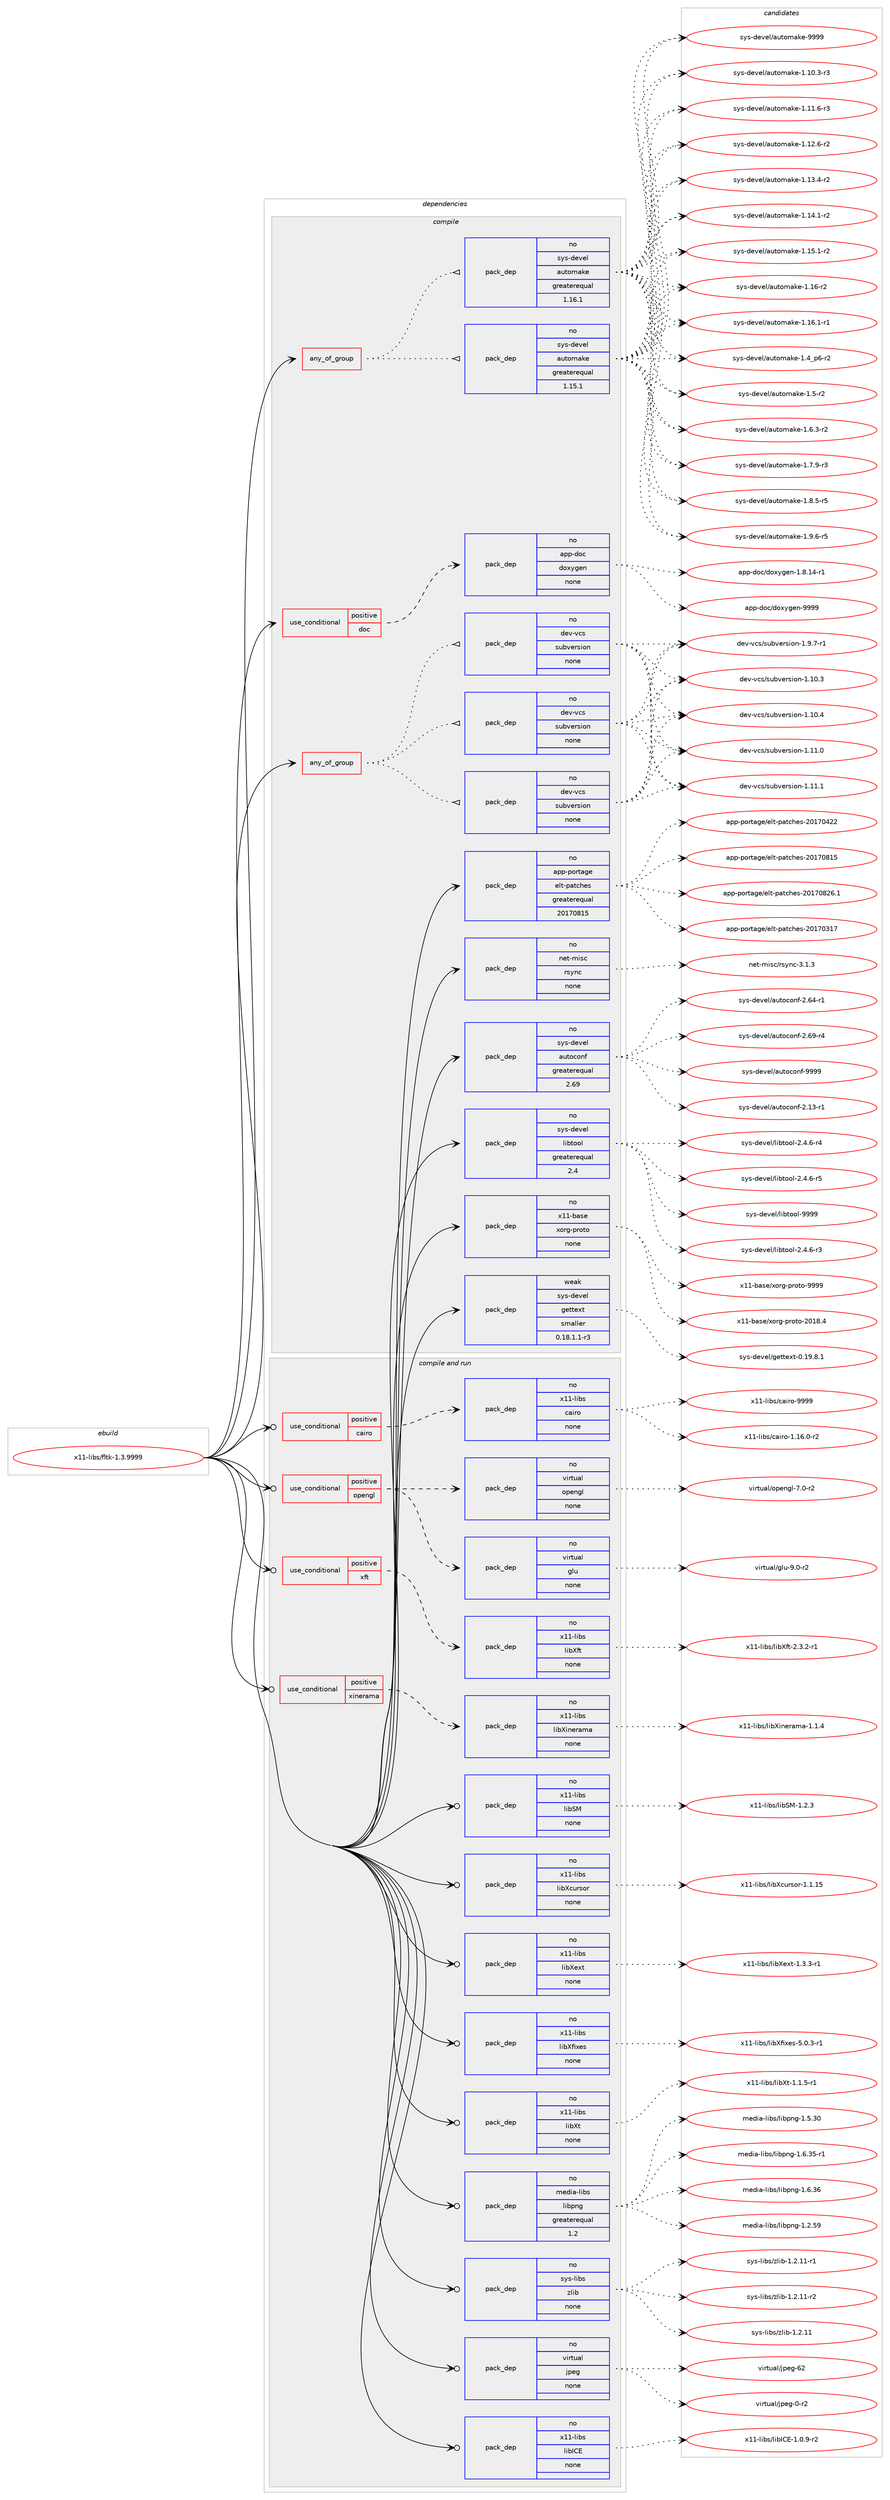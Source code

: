 digraph prolog {

# *************
# Graph options
# *************

newrank=true;
concentrate=true;
compound=true;
graph [rankdir=LR,fontname=Helvetica,fontsize=10,ranksep=1.5];#, ranksep=2.5, nodesep=0.2];
edge  [arrowhead=vee];
node  [fontname=Helvetica,fontsize=10];

# **********
# The ebuild
# **********

subgraph cluster_leftcol {
color=gray;
rank=same;
label=<<i>ebuild</i>>;
id [label="x11-libs/fltk-1.3.9999", color=red, width=4, href="../x11-libs/fltk-1.3.9999.svg"];
}

# ****************
# The dependencies
# ****************

subgraph cluster_midcol {
color=gray;
label=<<i>dependencies</i>>;
subgraph cluster_compile {
fillcolor="#eeeeee";
style=filled;
label=<<i>compile</i>>;
subgraph any28498 {
dependency1758261 [label=<<TABLE BORDER="0" CELLBORDER="1" CELLSPACING="0" CELLPADDING="4"><TR><TD CELLPADDING="10">any_of_group</TD></TR></TABLE>>, shape=none, color=red];subgraph pack1262903 {
dependency1758262 [label=<<TABLE BORDER="0" CELLBORDER="1" CELLSPACING="0" CELLPADDING="4" WIDTH="220"><TR><TD ROWSPAN="6" CELLPADDING="30">pack_dep</TD></TR><TR><TD WIDTH="110">no</TD></TR><TR><TD>dev-vcs</TD></TR><TR><TD>subversion</TD></TR><TR><TD>none</TD></TR><TR><TD></TD></TR></TABLE>>, shape=none, color=blue];
}
dependency1758261:e -> dependency1758262:w [weight=20,style="dotted",arrowhead="oinv"];
subgraph pack1262904 {
dependency1758263 [label=<<TABLE BORDER="0" CELLBORDER="1" CELLSPACING="0" CELLPADDING="4" WIDTH="220"><TR><TD ROWSPAN="6" CELLPADDING="30">pack_dep</TD></TR><TR><TD WIDTH="110">no</TD></TR><TR><TD>dev-vcs</TD></TR><TR><TD>subversion</TD></TR><TR><TD>none</TD></TR><TR><TD></TD></TR></TABLE>>, shape=none, color=blue];
}
dependency1758261:e -> dependency1758263:w [weight=20,style="dotted",arrowhead="oinv"];
subgraph pack1262905 {
dependency1758264 [label=<<TABLE BORDER="0" CELLBORDER="1" CELLSPACING="0" CELLPADDING="4" WIDTH="220"><TR><TD ROWSPAN="6" CELLPADDING="30">pack_dep</TD></TR><TR><TD WIDTH="110">no</TD></TR><TR><TD>dev-vcs</TD></TR><TR><TD>subversion</TD></TR><TR><TD>none</TD></TR><TR><TD></TD></TR></TABLE>>, shape=none, color=blue];
}
dependency1758261:e -> dependency1758264:w [weight=20,style="dotted",arrowhead="oinv"];
}
id:e -> dependency1758261:w [weight=20,style="solid",arrowhead="vee"];
subgraph any28499 {
dependency1758265 [label=<<TABLE BORDER="0" CELLBORDER="1" CELLSPACING="0" CELLPADDING="4"><TR><TD CELLPADDING="10">any_of_group</TD></TR></TABLE>>, shape=none, color=red];subgraph pack1262906 {
dependency1758266 [label=<<TABLE BORDER="0" CELLBORDER="1" CELLSPACING="0" CELLPADDING="4" WIDTH="220"><TR><TD ROWSPAN="6" CELLPADDING="30">pack_dep</TD></TR><TR><TD WIDTH="110">no</TD></TR><TR><TD>sys-devel</TD></TR><TR><TD>automake</TD></TR><TR><TD>greaterequal</TD></TR><TR><TD>1.16.1</TD></TR></TABLE>>, shape=none, color=blue];
}
dependency1758265:e -> dependency1758266:w [weight=20,style="dotted",arrowhead="oinv"];
subgraph pack1262907 {
dependency1758267 [label=<<TABLE BORDER="0" CELLBORDER="1" CELLSPACING="0" CELLPADDING="4" WIDTH="220"><TR><TD ROWSPAN="6" CELLPADDING="30">pack_dep</TD></TR><TR><TD WIDTH="110">no</TD></TR><TR><TD>sys-devel</TD></TR><TR><TD>automake</TD></TR><TR><TD>greaterequal</TD></TR><TR><TD>1.15.1</TD></TR></TABLE>>, shape=none, color=blue];
}
dependency1758265:e -> dependency1758267:w [weight=20,style="dotted",arrowhead="oinv"];
}
id:e -> dependency1758265:w [weight=20,style="solid",arrowhead="vee"];
subgraph cond465857 {
dependency1758268 [label=<<TABLE BORDER="0" CELLBORDER="1" CELLSPACING="0" CELLPADDING="4"><TR><TD ROWSPAN="3" CELLPADDING="10">use_conditional</TD></TR><TR><TD>positive</TD></TR><TR><TD>doc</TD></TR></TABLE>>, shape=none, color=red];
subgraph pack1262908 {
dependency1758269 [label=<<TABLE BORDER="0" CELLBORDER="1" CELLSPACING="0" CELLPADDING="4" WIDTH="220"><TR><TD ROWSPAN="6" CELLPADDING="30">pack_dep</TD></TR><TR><TD WIDTH="110">no</TD></TR><TR><TD>app-doc</TD></TR><TR><TD>doxygen</TD></TR><TR><TD>none</TD></TR><TR><TD></TD></TR></TABLE>>, shape=none, color=blue];
}
dependency1758268:e -> dependency1758269:w [weight=20,style="dashed",arrowhead="vee"];
}
id:e -> dependency1758268:w [weight=20,style="solid",arrowhead="vee"];
subgraph pack1262909 {
dependency1758270 [label=<<TABLE BORDER="0" CELLBORDER="1" CELLSPACING="0" CELLPADDING="4" WIDTH="220"><TR><TD ROWSPAN="6" CELLPADDING="30">pack_dep</TD></TR><TR><TD WIDTH="110">no</TD></TR><TR><TD>app-portage</TD></TR><TR><TD>elt-patches</TD></TR><TR><TD>greaterequal</TD></TR><TR><TD>20170815</TD></TR></TABLE>>, shape=none, color=blue];
}
id:e -> dependency1758270:w [weight=20,style="solid",arrowhead="vee"];
subgraph pack1262910 {
dependency1758271 [label=<<TABLE BORDER="0" CELLBORDER="1" CELLSPACING="0" CELLPADDING="4" WIDTH="220"><TR><TD ROWSPAN="6" CELLPADDING="30">pack_dep</TD></TR><TR><TD WIDTH="110">no</TD></TR><TR><TD>net-misc</TD></TR><TR><TD>rsync</TD></TR><TR><TD>none</TD></TR><TR><TD></TD></TR></TABLE>>, shape=none, color=blue];
}
id:e -> dependency1758271:w [weight=20,style="solid",arrowhead="vee"];
subgraph pack1262911 {
dependency1758272 [label=<<TABLE BORDER="0" CELLBORDER="1" CELLSPACING="0" CELLPADDING="4" WIDTH="220"><TR><TD ROWSPAN="6" CELLPADDING="30">pack_dep</TD></TR><TR><TD WIDTH="110">no</TD></TR><TR><TD>sys-devel</TD></TR><TR><TD>autoconf</TD></TR><TR><TD>greaterequal</TD></TR><TR><TD>2.69</TD></TR></TABLE>>, shape=none, color=blue];
}
id:e -> dependency1758272:w [weight=20,style="solid",arrowhead="vee"];
subgraph pack1262912 {
dependency1758273 [label=<<TABLE BORDER="0" CELLBORDER="1" CELLSPACING="0" CELLPADDING="4" WIDTH="220"><TR><TD ROWSPAN="6" CELLPADDING="30">pack_dep</TD></TR><TR><TD WIDTH="110">no</TD></TR><TR><TD>sys-devel</TD></TR><TR><TD>libtool</TD></TR><TR><TD>greaterequal</TD></TR><TR><TD>2.4</TD></TR></TABLE>>, shape=none, color=blue];
}
id:e -> dependency1758273:w [weight=20,style="solid",arrowhead="vee"];
subgraph pack1262913 {
dependency1758274 [label=<<TABLE BORDER="0" CELLBORDER="1" CELLSPACING="0" CELLPADDING="4" WIDTH="220"><TR><TD ROWSPAN="6" CELLPADDING="30">pack_dep</TD></TR><TR><TD WIDTH="110">no</TD></TR><TR><TD>x11-base</TD></TR><TR><TD>xorg-proto</TD></TR><TR><TD>none</TD></TR><TR><TD></TD></TR></TABLE>>, shape=none, color=blue];
}
id:e -> dependency1758274:w [weight=20,style="solid",arrowhead="vee"];
subgraph pack1262914 {
dependency1758275 [label=<<TABLE BORDER="0" CELLBORDER="1" CELLSPACING="0" CELLPADDING="4" WIDTH="220"><TR><TD ROWSPAN="6" CELLPADDING="30">pack_dep</TD></TR><TR><TD WIDTH="110">weak</TD></TR><TR><TD>sys-devel</TD></TR><TR><TD>gettext</TD></TR><TR><TD>smaller</TD></TR><TR><TD>0.18.1.1-r3</TD></TR></TABLE>>, shape=none, color=blue];
}
id:e -> dependency1758275:w [weight=20,style="solid",arrowhead="vee"];
}
subgraph cluster_compileandrun {
fillcolor="#eeeeee";
style=filled;
label=<<i>compile and run</i>>;
subgraph cond465858 {
dependency1758276 [label=<<TABLE BORDER="0" CELLBORDER="1" CELLSPACING="0" CELLPADDING="4"><TR><TD ROWSPAN="3" CELLPADDING="10">use_conditional</TD></TR><TR><TD>positive</TD></TR><TR><TD>cairo</TD></TR></TABLE>>, shape=none, color=red];
subgraph pack1262915 {
dependency1758277 [label=<<TABLE BORDER="0" CELLBORDER="1" CELLSPACING="0" CELLPADDING="4" WIDTH="220"><TR><TD ROWSPAN="6" CELLPADDING="30">pack_dep</TD></TR><TR><TD WIDTH="110">no</TD></TR><TR><TD>x11-libs</TD></TR><TR><TD>cairo</TD></TR><TR><TD>none</TD></TR><TR><TD></TD></TR></TABLE>>, shape=none, color=blue];
}
dependency1758276:e -> dependency1758277:w [weight=20,style="dashed",arrowhead="vee"];
}
id:e -> dependency1758276:w [weight=20,style="solid",arrowhead="odotvee"];
subgraph cond465859 {
dependency1758278 [label=<<TABLE BORDER="0" CELLBORDER="1" CELLSPACING="0" CELLPADDING="4"><TR><TD ROWSPAN="3" CELLPADDING="10">use_conditional</TD></TR><TR><TD>positive</TD></TR><TR><TD>opengl</TD></TR></TABLE>>, shape=none, color=red];
subgraph pack1262916 {
dependency1758279 [label=<<TABLE BORDER="0" CELLBORDER="1" CELLSPACING="0" CELLPADDING="4" WIDTH="220"><TR><TD ROWSPAN="6" CELLPADDING="30">pack_dep</TD></TR><TR><TD WIDTH="110">no</TD></TR><TR><TD>virtual</TD></TR><TR><TD>glu</TD></TR><TR><TD>none</TD></TR><TR><TD></TD></TR></TABLE>>, shape=none, color=blue];
}
dependency1758278:e -> dependency1758279:w [weight=20,style="dashed",arrowhead="vee"];
subgraph pack1262917 {
dependency1758280 [label=<<TABLE BORDER="0" CELLBORDER="1" CELLSPACING="0" CELLPADDING="4" WIDTH="220"><TR><TD ROWSPAN="6" CELLPADDING="30">pack_dep</TD></TR><TR><TD WIDTH="110">no</TD></TR><TR><TD>virtual</TD></TR><TR><TD>opengl</TD></TR><TR><TD>none</TD></TR><TR><TD></TD></TR></TABLE>>, shape=none, color=blue];
}
dependency1758278:e -> dependency1758280:w [weight=20,style="dashed",arrowhead="vee"];
}
id:e -> dependency1758278:w [weight=20,style="solid",arrowhead="odotvee"];
subgraph cond465860 {
dependency1758281 [label=<<TABLE BORDER="0" CELLBORDER="1" CELLSPACING="0" CELLPADDING="4"><TR><TD ROWSPAN="3" CELLPADDING="10">use_conditional</TD></TR><TR><TD>positive</TD></TR><TR><TD>xft</TD></TR></TABLE>>, shape=none, color=red];
subgraph pack1262918 {
dependency1758282 [label=<<TABLE BORDER="0" CELLBORDER="1" CELLSPACING="0" CELLPADDING="4" WIDTH="220"><TR><TD ROWSPAN="6" CELLPADDING="30">pack_dep</TD></TR><TR><TD WIDTH="110">no</TD></TR><TR><TD>x11-libs</TD></TR><TR><TD>libXft</TD></TR><TR><TD>none</TD></TR><TR><TD></TD></TR></TABLE>>, shape=none, color=blue];
}
dependency1758281:e -> dependency1758282:w [weight=20,style="dashed",arrowhead="vee"];
}
id:e -> dependency1758281:w [weight=20,style="solid",arrowhead="odotvee"];
subgraph cond465861 {
dependency1758283 [label=<<TABLE BORDER="0" CELLBORDER="1" CELLSPACING="0" CELLPADDING="4"><TR><TD ROWSPAN="3" CELLPADDING="10">use_conditional</TD></TR><TR><TD>positive</TD></TR><TR><TD>xinerama</TD></TR></TABLE>>, shape=none, color=red];
subgraph pack1262919 {
dependency1758284 [label=<<TABLE BORDER="0" CELLBORDER="1" CELLSPACING="0" CELLPADDING="4" WIDTH="220"><TR><TD ROWSPAN="6" CELLPADDING="30">pack_dep</TD></TR><TR><TD WIDTH="110">no</TD></TR><TR><TD>x11-libs</TD></TR><TR><TD>libXinerama</TD></TR><TR><TD>none</TD></TR><TR><TD></TD></TR></TABLE>>, shape=none, color=blue];
}
dependency1758283:e -> dependency1758284:w [weight=20,style="dashed",arrowhead="vee"];
}
id:e -> dependency1758283:w [weight=20,style="solid",arrowhead="odotvee"];
subgraph pack1262920 {
dependency1758285 [label=<<TABLE BORDER="0" CELLBORDER="1" CELLSPACING="0" CELLPADDING="4" WIDTH="220"><TR><TD ROWSPAN="6" CELLPADDING="30">pack_dep</TD></TR><TR><TD WIDTH="110">no</TD></TR><TR><TD>media-libs</TD></TR><TR><TD>libpng</TD></TR><TR><TD>greaterequal</TD></TR><TR><TD>1.2</TD></TR></TABLE>>, shape=none, color=blue];
}
id:e -> dependency1758285:w [weight=20,style="solid",arrowhead="odotvee"];
subgraph pack1262921 {
dependency1758286 [label=<<TABLE BORDER="0" CELLBORDER="1" CELLSPACING="0" CELLPADDING="4" WIDTH="220"><TR><TD ROWSPAN="6" CELLPADDING="30">pack_dep</TD></TR><TR><TD WIDTH="110">no</TD></TR><TR><TD>sys-libs</TD></TR><TR><TD>zlib</TD></TR><TR><TD>none</TD></TR><TR><TD></TD></TR></TABLE>>, shape=none, color=blue];
}
id:e -> dependency1758286:w [weight=20,style="solid",arrowhead="odotvee"];
subgraph pack1262922 {
dependency1758287 [label=<<TABLE BORDER="0" CELLBORDER="1" CELLSPACING="0" CELLPADDING="4" WIDTH="220"><TR><TD ROWSPAN="6" CELLPADDING="30">pack_dep</TD></TR><TR><TD WIDTH="110">no</TD></TR><TR><TD>virtual</TD></TR><TR><TD>jpeg</TD></TR><TR><TD>none</TD></TR><TR><TD></TD></TR></TABLE>>, shape=none, color=blue];
}
id:e -> dependency1758287:w [weight=20,style="solid",arrowhead="odotvee"];
subgraph pack1262923 {
dependency1758288 [label=<<TABLE BORDER="0" CELLBORDER="1" CELLSPACING="0" CELLPADDING="4" WIDTH="220"><TR><TD ROWSPAN="6" CELLPADDING="30">pack_dep</TD></TR><TR><TD WIDTH="110">no</TD></TR><TR><TD>x11-libs</TD></TR><TR><TD>libICE</TD></TR><TR><TD>none</TD></TR><TR><TD></TD></TR></TABLE>>, shape=none, color=blue];
}
id:e -> dependency1758288:w [weight=20,style="solid",arrowhead="odotvee"];
subgraph pack1262924 {
dependency1758289 [label=<<TABLE BORDER="0" CELLBORDER="1" CELLSPACING="0" CELLPADDING="4" WIDTH="220"><TR><TD ROWSPAN="6" CELLPADDING="30">pack_dep</TD></TR><TR><TD WIDTH="110">no</TD></TR><TR><TD>x11-libs</TD></TR><TR><TD>libSM</TD></TR><TR><TD>none</TD></TR><TR><TD></TD></TR></TABLE>>, shape=none, color=blue];
}
id:e -> dependency1758289:w [weight=20,style="solid",arrowhead="odotvee"];
subgraph pack1262925 {
dependency1758290 [label=<<TABLE BORDER="0" CELLBORDER="1" CELLSPACING="0" CELLPADDING="4" WIDTH="220"><TR><TD ROWSPAN="6" CELLPADDING="30">pack_dep</TD></TR><TR><TD WIDTH="110">no</TD></TR><TR><TD>x11-libs</TD></TR><TR><TD>libXcursor</TD></TR><TR><TD>none</TD></TR><TR><TD></TD></TR></TABLE>>, shape=none, color=blue];
}
id:e -> dependency1758290:w [weight=20,style="solid",arrowhead="odotvee"];
subgraph pack1262926 {
dependency1758291 [label=<<TABLE BORDER="0" CELLBORDER="1" CELLSPACING="0" CELLPADDING="4" WIDTH="220"><TR><TD ROWSPAN="6" CELLPADDING="30">pack_dep</TD></TR><TR><TD WIDTH="110">no</TD></TR><TR><TD>x11-libs</TD></TR><TR><TD>libXext</TD></TR><TR><TD>none</TD></TR><TR><TD></TD></TR></TABLE>>, shape=none, color=blue];
}
id:e -> dependency1758291:w [weight=20,style="solid",arrowhead="odotvee"];
subgraph pack1262927 {
dependency1758292 [label=<<TABLE BORDER="0" CELLBORDER="1" CELLSPACING="0" CELLPADDING="4" WIDTH="220"><TR><TD ROWSPAN="6" CELLPADDING="30">pack_dep</TD></TR><TR><TD WIDTH="110">no</TD></TR><TR><TD>x11-libs</TD></TR><TR><TD>libXfixes</TD></TR><TR><TD>none</TD></TR><TR><TD></TD></TR></TABLE>>, shape=none, color=blue];
}
id:e -> dependency1758292:w [weight=20,style="solid",arrowhead="odotvee"];
subgraph pack1262928 {
dependency1758293 [label=<<TABLE BORDER="0" CELLBORDER="1" CELLSPACING="0" CELLPADDING="4" WIDTH="220"><TR><TD ROWSPAN="6" CELLPADDING="30">pack_dep</TD></TR><TR><TD WIDTH="110">no</TD></TR><TR><TD>x11-libs</TD></TR><TR><TD>libXt</TD></TR><TR><TD>none</TD></TR><TR><TD></TD></TR></TABLE>>, shape=none, color=blue];
}
id:e -> dependency1758293:w [weight=20,style="solid",arrowhead="odotvee"];
}
subgraph cluster_run {
fillcolor="#eeeeee";
style=filled;
label=<<i>run</i>>;
}
}

# **************
# The candidates
# **************

subgraph cluster_choices {
rank=same;
color=gray;
label=<<i>candidates</i>>;

subgraph choice1262903 {
color=black;
nodesep=1;
choice1001011184511899115471151179811810111411510511111045494649484651 [label="dev-vcs/subversion-1.10.3", color=red, width=4,href="../dev-vcs/subversion-1.10.3.svg"];
choice1001011184511899115471151179811810111411510511111045494649484652 [label="dev-vcs/subversion-1.10.4", color=red, width=4,href="../dev-vcs/subversion-1.10.4.svg"];
choice1001011184511899115471151179811810111411510511111045494649494648 [label="dev-vcs/subversion-1.11.0", color=red, width=4,href="../dev-vcs/subversion-1.11.0.svg"];
choice1001011184511899115471151179811810111411510511111045494649494649 [label="dev-vcs/subversion-1.11.1", color=red, width=4,href="../dev-vcs/subversion-1.11.1.svg"];
choice100101118451189911547115117981181011141151051111104549465746554511449 [label="dev-vcs/subversion-1.9.7-r1", color=red, width=4,href="../dev-vcs/subversion-1.9.7-r1.svg"];
dependency1758262:e -> choice1001011184511899115471151179811810111411510511111045494649484651:w [style=dotted,weight="100"];
dependency1758262:e -> choice1001011184511899115471151179811810111411510511111045494649484652:w [style=dotted,weight="100"];
dependency1758262:e -> choice1001011184511899115471151179811810111411510511111045494649494648:w [style=dotted,weight="100"];
dependency1758262:e -> choice1001011184511899115471151179811810111411510511111045494649494649:w [style=dotted,weight="100"];
dependency1758262:e -> choice100101118451189911547115117981181011141151051111104549465746554511449:w [style=dotted,weight="100"];
}
subgraph choice1262904 {
color=black;
nodesep=1;
choice1001011184511899115471151179811810111411510511111045494649484651 [label="dev-vcs/subversion-1.10.3", color=red, width=4,href="../dev-vcs/subversion-1.10.3.svg"];
choice1001011184511899115471151179811810111411510511111045494649484652 [label="dev-vcs/subversion-1.10.4", color=red, width=4,href="../dev-vcs/subversion-1.10.4.svg"];
choice1001011184511899115471151179811810111411510511111045494649494648 [label="dev-vcs/subversion-1.11.0", color=red, width=4,href="../dev-vcs/subversion-1.11.0.svg"];
choice1001011184511899115471151179811810111411510511111045494649494649 [label="dev-vcs/subversion-1.11.1", color=red, width=4,href="../dev-vcs/subversion-1.11.1.svg"];
choice100101118451189911547115117981181011141151051111104549465746554511449 [label="dev-vcs/subversion-1.9.7-r1", color=red, width=4,href="../dev-vcs/subversion-1.9.7-r1.svg"];
dependency1758263:e -> choice1001011184511899115471151179811810111411510511111045494649484651:w [style=dotted,weight="100"];
dependency1758263:e -> choice1001011184511899115471151179811810111411510511111045494649484652:w [style=dotted,weight="100"];
dependency1758263:e -> choice1001011184511899115471151179811810111411510511111045494649494648:w [style=dotted,weight="100"];
dependency1758263:e -> choice1001011184511899115471151179811810111411510511111045494649494649:w [style=dotted,weight="100"];
dependency1758263:e -> choice100101118451189911547115117981181011141151051111104549465746554511449:w [style=dotted,weight="100"];
}
subgraph choice1262905 {
color=black;
nodesep=1;
choice1001011184511899115471151179811810111411510511111045494649484651 [label="dev-vcs/subversion-1.10.3", color=red, width=4,href="../dev-vcs/subversion-1.10.3.svg"];
choice1001011184511899115471151179811810111411510511111045494649484652 [label="dev-vcs/subversion-1.10.4", color=red, width=4,href="../dev-vcs/subversion-1.10.4.svg"];
choice1001011184511899115471151179811810111411510511111045494649494648 [label="dev-vcs/subversion-1.11.0", color=red, width=4,href="../dev-vcs/subversion-1.11.0.svg"];
choice1001011184511899115471151179811810111411510511111045494649494649 [label="dev-vcs/subversion-1.11.1", color=red, width=4,href="../dev-vcs/subversion-1.11.1.svg"];
choice100101118451189911547115117981181011141151051111104549465746554511449 [label="dev-vcs/subversion-1.9.7-r1", color=red, width=4,href="../dev-vcs/subversion-1.9.7-r1.svg"];
dependency1758264:e -> choice1001011184511899115471151179811810111411510511111045494649484651:w [style=dotted,weight="100"];
dependency1758264:e -> choice1001011184511899115471151179811810111411510511111045494649484652:w [style=dotted,weight="100"];
dependency1758264:e -> choice1001011184511899115471151179811810111411510511111045494649494648:w [style=dotted,weight="100"];
dependency1758264:e -> choice1001011184511899115471151179811810111411510511111045494649494649:w [style=dotted,weight="100"];
dependency1758264:e -> choice100101118451189911547115117981181011141151051111104549465746554511449:w [style=dotted,weight="100"];
}
subgraph choice1262906 {
color=black;
nodesep=1;
choice11512111545100101118101108479711711611110997107101454946494846514511451 [label="sys-devel/automake-1.10.3-r3", color=red, width=4,href="../sys-devel/automake-1.10.3-r3.svg"];
choice11512111545100101118101108479711711611110997107101454946494946544511451 [label="sys-devel/automake-1.11.6-r3", color=red, width=4,href="../sys-devel/automake-1.11.6-r3.svg"];
choice11512111545100101118101108479711711611110997107101454946495046544511450 [label="sys-devel/automake-1.12.6-r2", color=red, width=4,href="../sys-devel/automake-1.12.6-r2.svg"];
choice11512111545100101118101108479711711611110997107101454946495146524511450 [label="sys-devel/automake-1.13.4-r2", color=red, width=4,href="../sys-devel/automake-1.13.4-r2.svg"];
choice11512111545100101118101108479711711611110997107101454946495246494511450 [label="sys-devel/automake-1.14.1-r2", color=red, width=4,href="../sys-devel/automake-1.14.1-r2.svg"];
choice11512111545100101118101108479711711611110997107101454946495346494511450 [label="sys-devel/automake-1.15.1-r2", color=red, width=4,href="../sys-devel/automake-1.15.1-r2.svg"];
choice1151211154510010111810110847971171161111099710710145494649544511450 [label="sys-devel/automake-1.16-r2", color=red, width=4,href="../sys-devel/automake-1.16-r2.svg"];
choice11512111545100101118101108479711711611110997107101454946495446494511449 [label="sys-devel/automake-1.16.1-r1", color=red, width=4,href="../sys-devel/automake-1.16.1-r1.svg"];
choice115121115451001011181011084797117116111109971071014549465295112544511450 [label="sys-devel/automake-1.4_p6-r2", color=red, width=4,href="../sys-devel/automake-1.4_p6-r2.svg"];
choice11512111545100101118101108479711711611110997107101454946534511450 [label="sys-devel/automake-1.5-r2", color=red, width=4,href="../sys-devel/automake-1.5-r2.svg"];
choice115121115451001011181011084797117116111109971071014549465446514511450 [label="sys-devel/automake-1.6.3-r2", color=red, width=4,href="../sys-devel/automake-1.6.3-r2.svg"];
choice115121115451001011181011084797117116111109971071014549465546574511451 [label="sys-devel/automake-1.7.9-r3", color=red, width=4,href="../sys-devel/automake-1.7.9-r3.svg"];
choice115121115451001011181011084797117116111109971071014549465646534511453 [label="sys-devel/automake-1.8.5-r5", color=red, width=4,href="../sys-devel/automake-1.8.5-r5.svg"];
choice115121115451001011181011084797117116111109971071014549465746544511453 [label="sys-devel/automake-1.9.6-r5", color=red, width=4,href="../sys-devel/automake-1.9.6-r5.svg"];
choice115121115451001011181011084797117116111109971071014557575757 [label="sys-devel/automake-9999", color=red, width=4,href="../sys-devel/automake-9999.svg"];
dependency1758266:e -> choice11512111545100101118101108479711711611110997107101454946494846514511451:w [style=dotted,weight="100"];
dependency1758266:e -> choice11512111545100101118101108479711711611110997107101454946494946544511451:w [style=dotted,weight="100"];
dependency1758266:e -> choice11512111545100101118101108479711711611110997107101454946495046544511450:w [style=dotted,weight="100"];
dependency1758266:e -> choice11512111545100101118101108479711711611110997107101454946495146524511450:w [style=dotted,weight="100"];
dependency1758266:e -> choice11512111545100101118101108479711711611110997107101454946495246494511450:w [style=dotted,weight="100"];
dependency1758266:e -> choice11512111545100101118101108479711711611110997107101454946495346494511450:w [style=dotted,weight="100"];
dependency1758266:e -> choice1151211154510010111810110847971171161111099710710145494649544511450:w [style=dotted,weight="100"];
dependency1758266:e -> choice11512111545100101118101108479711711611110997107101454946495446494511449:w [style=dotted,weight="100"];
dependency1758266:e -> choice115121115451001011181011084797117116111109971071014549465295112544511450:w [style=dotted,weight="100"];
dependency1758266:e -> choice11512111545100101118101108479711711611110997107101454946534511450:w [style=dotted,weight="100"];
dependency1758266:e -> choice115121115451001011181011084797117116111109971071014549465446514511450:w [style=dotted,weight="100"];
dependency1758266:e -> choice115121115451001011181011084797117116111109971071014549465546574511451:w [style=dotted,weight="100"];
dependency1758266:e -> choice115121115451001011181011084797117116111109971071014549465646534511453:w [style=dotted,weight="100"];
dependency1758266:e -> choice115121115451001011181011084797117116111109971071014549465746544511453:w [style=dotted,weight="100"];
dependency1758266:e -> choice115121115451001011181011084797117116111109971071014557575757:w [style=dotted,weight="100"];
}
subgraph choice1262907 {
color=black;
nodesep=1;
choice11512111545100101118101108479711711611110997107101454946494846514511451 [label="sys-devel/automake-1.10.3-r3", color=red, width=4,href="../sys-devel/automake-1.10.3-r3.svg"];
choice11512111545100101118101108479711711611110997107101454946494946544511451 [label="sys-devel/automake-1.11.6-r3", color=red, width=4,href="../sys-devel/automake-1.11.6-r3.svg"];
choice11512111545100101118101108479711711611110997107101454946495046544511450 [label="sys-devel/automake-1.12.6-r2", color=red, width=4,href="../sys-devel/automake-1.12.6-r2.svg"];
choice11512111545100101118101108479711711611110997107101454946495146524511450 [label="sys-devel/automake-1.13.4-r2", color=red, width=4,href="../sys-devel/automake-1.13.4-r2.svg"];
choice11512111545100101118101108479711711611110997107101454946495246494511450 [label="sys-devel/automake-1.14.1-r2", color=red, width=4,href="../sys-devel/automake-1.14.1-r2.svg"];
choice11512111545100101118101108479711711611110997107101454946495346494511450 [label="sys-devel/automake-1.15.1-r2", color=red, width=4,href="../sys-devel/automake-1.15.1-r2.svg"];
choice1151211154510010111810110847971171161111099710710145494649544511450 [label="sys-devel/automake-1.16-r2", color=red, width=4,href="../sys-devel/automake-1.16-r2.svg"];
choice11512111545100101118101108479711711611110997107101454946495446494511449 [label="sys-devel/automake-1.16.1-r1", color=red, width=4,href="../sys-devel/automake-1.16.1-r1.svg"];
choice115121115451001011181011084797117116111109971071014549465295112544511450 [label="sys-devel/automake-1.4_p6-r2", color=red, width=4,href="../sys-devel/automake-1.4_p6-r2.svg"];
choice11512111545100101118101108479711711611110997107101454946534511450 [label="sys-devel/automake-1.5-r2", color=red, width=4,href="../sys-devel/automake-1.5-r2.svg"];
choice115121115451001011181011084797117116111109971071014549465446514511450 [label="sys-devel/automake-1.6.3-r2", color=red, width=4,href="../sys-devel/automake-1.6.3-r2.svg"];
choice115121115451001011181011084797117116111109971071014549465546574511451 [label="sys-devel/automake-1.7.9-r3", color=red, width=4,href="../sys-devel/automake-1.7.9-r3.svg"];
choice115121115451001011181011084797117116111109971071014549465646534511453 [label="sys-devel/automake-1.8.5-r5", color=red, width=4,href="../sys-devel/automake-1.8.5-r5.svg"];
choice115121115451001011181011084797117116111109971071014549465746544511453 [label="sys-devel/automake-1.9.6-r5", color=red, width=4,href="../sys-devel/automake-1.9.6-r5.svg"];
choice115121115451001011181011084797117116111109971071014557575757 [label="sys-devel/automake-9999", color=red, width=4,href="../sys-devel/automake-9999.svg"];
dependency1758267:e -> choice11512111545100101118101108479711711611110997107101454946494846514511451:w [style=dotted,weight="100"];
dependency1758267:e -> choice11512111545100101118101108479711711611110997107101454946494946544511451:w [style=dotted,weight="100"];
dependency1758267:e -> choice11512111545100101118101108479711711611110997107101454946495046544511450:w [style=dotted,weight="100"];
dependency1758267:e -> choice11512111545100101118101108479711711611110997107101454946495146524511450:w [style=dotted,weight="100"];
dependency1758267:e -> choice11512111545100101118101108479711711611110997107101454946495246494511450:w [style=dotted,weight="100"];
dependency1758267:e -> choice11512111545100101118101108479711711611110997107101454946495346494511450:w [style=dotted,weight="100"];
dependency1758267:e -> choice1151211154510010111810110847971171161111099710710145494649544511450:w [style=dotted,weight="100"];
dependency1758267:e -> choice11512111545100101118101108479711711611110997107101454946495446494511449:w [style=dotted,weight="100"];
dependency1758267:e -> choice115121115451001011181011084797117116111109971071014549465295112544511450:w [style=dotted,weight="100"];
dependency1758267:e -> choice11512111545100101118101108479711711611110997107101454946534511450:w [style=dotted,weight="100"];
dependency1758267:e -> choice115121115451001011181011084797117116111109971071014549465446514511450:w [style=dotted,weight="100"];
dependency1758267:e -> choice115121115451001011181011084797117116111109971071014549465546574511451:w [style=dotted,weight="100"];
dependency1758267:e -> choice115121115451001011181011084797117116111109971071014549465646534511453:w [style=dotted,weight="100"];
dependency1758267:e -> choice115121115451001011181011084797117116111109971071014549465746544511453:w [style=dotted,weight="100"];
dependency1758267:e -> choice115121115451001011181011084797117116111109971071014557575757:w [style=dotted,weight="100"];
}
subgraph choice1262908 {
color=black;
nodesep=1;
choice97112112451001119947100111120121103101110454946564649524511449 [label="app-doc/doxygen-1.8.14-r1", color=red, width=4,href="../app-doc/doxygen-1.8.14-r1.svg"];
choice971121124510011199471001111201211031011104557575757 [label="app-doc/doxygen-9999", color=red, width=4,href="../app-doc/doxygen-9999.svg"];
dependency1758269:e -> choice97112112451001119947100111120121103101110454946564649524511449:w [style=dotted,weight="100"];
dependency1758269:e -> choice971121124510011199471001111201211031011104557575757:w [style=dotted,weight="100"];
}
subgraph choice1262909 {
color=black;
nodesep=1;
choice97112112451121111141169710310147101108116451129711699104101115455048495548514955 [label="app-portage/elt-patches-20170317", color=red, width=4,href="../app-portage/elt-patches-20170317.svg"];
choice97112112451121111141169710310147101108116451129711699104101115455048495548525050 [label="app-portage/elt-patches-20170422", color=red, width=4,href="../app-portage/elt-patches-20170422.svg"];
choice97112112451121111141169710310147101108116451129711699104101115455048495548564953 [label="app-portage/elt-patches-20170815", color=red, width=4,href="../app-portage/elt-patches-20170815.svg"];
choice971121124511211111411697103101471011081164511297116991041011154550484955485650544649 [label="app-portage/elt-patches-20170826.1", color=red, width=4,href="../app-portage/elt-patches-20170826.1.svg"];
dependency1758270:e -> choice97112112451121111141169710310147101108116451129711699104101115455048495548514955:w [style=dotted,weight="100"];
dependency1758270:e -> choice97112112451121111141169710310147101108116451129711699104101115455048495548525050:w [style=dotted,weight="100"];
dependency1758270:e -> choice97112112451121111141169710310147101108116451129711699104101115455048495548564953:w [style=dotted,weight="100"];
dependency1758270:e -> choice971121124511211111411697103101471011081164511297116991041011154550484955485650544649:w [style=dotted,weight="100"];
}
subgraph choice1262910 {
color=black;
nodesep=1;
choice11010111645109105115994711411512111099455146494651 [label="net-misc/rsync-3.1.3", color=red, width=4,href="../net-misc/rsync-3.1.3.svg"];
dependency1758271:e -> choice11010111645109105115994711411512111099455146494651:w [style=dotted,weight="100"];
}
subgraph choice1262911 {
color=black;
nodesep=1;
choice1151211154510010111810110847971171161119911111010245504649514511449 [label="sys-devel/autoconf-2.13-r1", color=red, width=4,href="../sys-devel/autoconf-2.13-r1.svg"];
choice1151211154510010111810110847971171161119911111010245504654524511449 [label="sys-devel/autoconf-2.64-r1", color=red, width=4,href="../sys-devel/autoconf-2.64-r1.svg"];
choice1151211154510010111810110847971171161119911111010245504654574511452 [label="sys-devel/autoconf-2.69-r4", color=red, width=4,href="../sys-devel/autoconf-2.69-r4.svg"];
choice115121115451001011181011084797117116111991111101024557575757 [label="sys-devel/autoconf-9999", color=red, width=4,href="../sys-devel/autoconf-9999.svg"];
dependency1758272:e -> choice1151211154510010111810110847971171161119911111010245504649514511449:w [style=dotted,weight="100"];
dependency1758272:e -> choice1151211154510010111810110847971171161119911111010245504654524511449:w [style=dotted,weight="100"];
dependency1758272:e -> choice1151211154510010111810110847971171161119911111010245504654574511452:w [style=dotted,weight="100"];
dependency1758272:e -> choice115121115451001011181011084797117116111991111101024557575757:w [style=dotted,weight="100"];
}
subgraph choice1262912 {
color=black;
nodesep=1;
choice1151211154510010111810110847108105981161111111084550465246544511451 [label="sys-devel/libtool-2.4.6-r3", color=red, width=4,href="../sys-devel/libtool-2.4.6-r3.svg"];
choice1151211154510010111810110847108105981161111111084550465246544511452 [label="sys-devel/libtool-2.4.6-r4", color=red, width=4,href="../sys-devel/libtool-2.4.6-r4.svg"];
choice1151211154510010111810110847108105981161111111084550465246544511453 [label="sys-devel/libtool-2.4.6-r5", color=red, width=4,href="../sys-devel/libtool-2.4.6-r5.svg"];
choice1151211154510010111810110847108105981161111111084557575757 [label="sys-devel/libtool-9999", color=red, width=4,href="../sys-devel/libtool-9999.svg"];
dependency1758273:e -> choice1151211154510010111810110847108105981161111111084550465246544511451:w [style=dotted,weight="100"];
dependency1758273:e -> choice1151211154510010111810110847108105981161111111084550465246544511452:w [style=dotted,weight="100"];
dependency1758273:e -> choice1151211154510010111810110847108105981161111111084550465246544511453:w [style=dotted,weight="100"];
dependency1758273:e -> choice1151211154510010111810110847108105981161111111084557575757:w [style=dotted,weight="100"];
}
subgraph choice1262913 {
color=black;
nodesep=1;
choice1204949459897115101471201111141034511211411111611145504849564652 [label="x11-base/xorg-proto-2018.4", color=red, width=4,href="../x11-base/xorg-proto-2018.4.svg"];
choice120494945989711510147120111114103451121141111161114557575757 [label="x11-base/xorg-proto-9999", color=red, width=4,href="../x11-base/xorg-proto-9999.svg"];
dependency1758274:e -> choice1204949459897115101471201111141034511211411111611145504849564652:w [style=dotted,weight="100"];
dependency1758274:e -> choice120494945989711510147120111114103451121141111161114557575757:w [style=dotted,weight="100"];
}
subgraph choice1262914 {
color=black;
nodesep=1;
choice1151211154510010111810110847103101116116101120116454846495746564649 [label="sys-devel/gettext-0.19.8.1", color=red, width=4,href="../sys-devel/gettext-0.19.8.1.svg"];
dependency1758275:e -> choice1151211154510010111810110847103101116116101120116454846495746564649:w [style=dotted,weight="100"];
}
subgraph choice1262915 {
color=black;
nodesep=1;
choice12049494510810598115479997105114111454946495446484511450 [label="x11-libs/cairo-1.16.0-r2", color=red, width=4,href="../x11-libs/cairo-1.16.0-r2.svg"];
choice120494945108105981154799971051141114557575757 [label="x11-libs/cairo-9999", color=red, width=4,href="../x11-libs/cairo-9999.svg"];
dependency1758277:e -> choice12049494510810598115479997105114111454946495446484511450:w [style=dotted,weight="100"];
dependency1758277:e -> choice120494945108105981154799971051141114557575757:w [style=dotted,weight="100"];
}
subgraph choice1262916 {
color=black;
nodesep=1;
choice1181051141161179710847103108117455746484511450 [label="virtual/glu-9.0-r2", color=red, width=4,href="../virtual/glu-9.0-r2.svg"];
dependency1758279:e -> choice1181051141161179710847103108117455746484511450:w [style=dotted,weight="100"];
}
subgraph choice1262917 {
color=black;
nodesep=1;
choice1181051141161179710847111112101110103108455546484511450 [label="virtual/opengl-7.0-r2", color=red, width=4,href="../virtual/opengl-7.0-r2.svg"];
dependency1758280:e -> choice1181051141161179710847111112101110103108455546484511450:w [style=dotted,weight="100"];
}
subgraph choice1262918 {
color=black;
nodesep=1;
choice120494945108105981154710810598881021164550465146504511449 [label="x11-libs/libXft-2.3.2-r1", color=red, width=4,href="../x11-libs/libXft-2.3.2-r1.svg"];
dependency1758282:e -> choice120494945108105981154710810598881021164550465146504511449:w [style=dotted,weight="100"];
}
subgraph choice1262919 {
color=black;
nodesep=1;
choice120494945108105981154710810598881051101011149710997454946494652 [label="x11-libs/libXinerama-1.1.4", color=red, width=4,href="../x11-libs/libXinerama-1.1.4.svg"];
dependency1758284:e -> choice120494945108105981154710810598881051101011149710997454946494652:w [style=dotted,weight="100"];
}
subgraph choice1262920 {
color=black;
nodesep=1;
choice109101100105974510810598115471081059811211010345494650465357 [label="media-libs/libpng-1.2.59", color=red, width=4,href="../media-libs/libpng-1.2.59.svg"];
choice109101100105974510810598115471081059811211010345494653465148 [label="media-libs/libpng-1.5.30", color=red, width=4,href="../media-libs/libpng-1.5.30.svg"];
choice1091011001059745108105981154710810598112110103454946544651534511449 [label="media-libs/libpng-1.6.35-r1", color=red, width=4,href="../media-libs/libpng-1.6.35-r1.svg"];
choice109101100105974510810598115471081059811211010345494654465154 [label="media-libs/libpng-1.6.36", color=red, width=4,href="../media-libs/libpng-1.6.36.svg"];
dependency1758285:e -> choice109101100105974510810598115471081059811211010345494650465357:w [style=dotted,weight="100"];
dependency1758285:e -> choice109101100105974510810598115471081059811211010345494653465148:w [style=dotted,weight="100"];
dependency1758285:e -> choice1091011001059745108105981154710810598112110103454946544651534511449:w [style=dotted,weight="100"];
dependency1758285:e -> choice109101100105974510810598115471081059811211010345494654465154:w [style=dotted,weight="100"];
}
subgraph choice1262921 {
color=black;
nodesep=1;
choice1151211154510810598115471221081059845494650464949 [label="sys-libs/zlib-1.2.11", color=red, width=4,href="../sys-libs/zlib-1.2.11.svg"];
choice11512111545108105981154712210810598454946504649494511449 [label="sys-libs/zlib-1.2.11-r1", color=red, width=4,href="../sys-libs/zlib-1.2.11-r1.svg"];
choice11512111545108105981154712210810598454946504649494511450 [label="sys-libs/zlib-1.2.11-r2", color=red, width=4,href="../sys-libs/zlib-1.2.11-r2.svg"];
dependency1758286:e -> choice1151211154510810598115471221081059845494650464949:w [style=dotted,weight="100"];
dependency1758286:e -> choice11512111545108105981154712210810598454946504649494511449:w [style=dotted,weight="100"];
dependency1758286:e -> choice11512111545108105981154712210810598454946504649494511450:w [style=dotted,weight="100"];
}
subgraph choice1262922 {
color=black;
nodesep=1;
choice118105114116117971084710611210110345484511450 [label="virtual/jpeg-0-r2", color=red, width=4,href="../virtual/jpeg-0-r2.svg"];
choice1181051141161179710847106112101103455450 [label="virtual/jpeg-62", color=red, width=4,href="../virtual/jpeg-62.svg"];
dependency1758287:e -> choice118105114116117971084710611210110345484511450:w [style=dotted,weight="100"];
dependency1758287:e -> choice1181051141161179710847106112101103455450:w [style=dotted,weight="100"];
}
subgraph choice1262923 {
color=black;
nodesep=1;
choice1204949451081059811547108105987367694549464846574511450 [label="x11-libs/libICE-1.0.9-r2", color=red, width=4,href="../x11-libs/libICE-1.0.9-r2.svg"];
dependency1758288:e -> choice1204949451081059811547108105987367694549464846574511450:w [style=dotted,weight="100"];
}
subgraph choice1262924 {
color=black;
nodesep=1;
choice1204949451081059811547108105988377454946504651 [label="x11-libs/libSM-1.2.3", color=red, width=4,href="../x11-libs/libSM-1.2.3.svg"];
dependency1758289:e -> choice1204949451081059811547108105988377454946504651:w [style=dotted,weight="100"];
}
subgraph choice1262925 {
color=black;
nodesep=1;
choice120494945108105981154710810598889911711411511111445494649464953 [label="x11-libs/libXcursor-1.1.15", color=red, width=4,href="../x11-libs/libXcursor-1.1.15.svg"];
dependency1758290:e -> choice120494945108105981154710810598889911711411511111445494649464953:w [style=dotted,weight="100"];
}
subgraph choice1262926 {
color=black;
nodesep=1;
choice120494945108105981154710810598881011201164549465146514511449 [label="x11-libs/libXext-1.3.3-r1", color=red, width=4,href="../x11-libs/libXext-1.3.3-r1.svg"];
dependency1758291:e -> choice120494945108105981154710810598881011201164549465146514511449:w [style=dotted,weight="100"];
}
subgraph choice1262927 {
color=black;
nodesep=1;
choice120494945108105981154710810598881021051201011154553464846514511449 [label="x11-libs/libXfixes-5.0.3-r1", color=red, width=4,href="../x11-libs/libXfixes-5.0.3-r1.svg"];
dependency1758292:e -> choice120494945108105981154710810598881021051201011154553464846514511449:w [style=dotted,weight="100"];
}
subgraph choice1262928 {
color=black;
nodesep=1;
choice120494945108105981154710810598881164549464946534511449 [label="x11-libs/libXt-1.1.5-r1", color=red, width=4,href="../x11-libs/libXt-1.1.5-r1.svg"];
dependency1758293:e -> choice120494945108105981154710810598881164549464946534511449:w [style=dotted,weight="100"];
}
}

}
